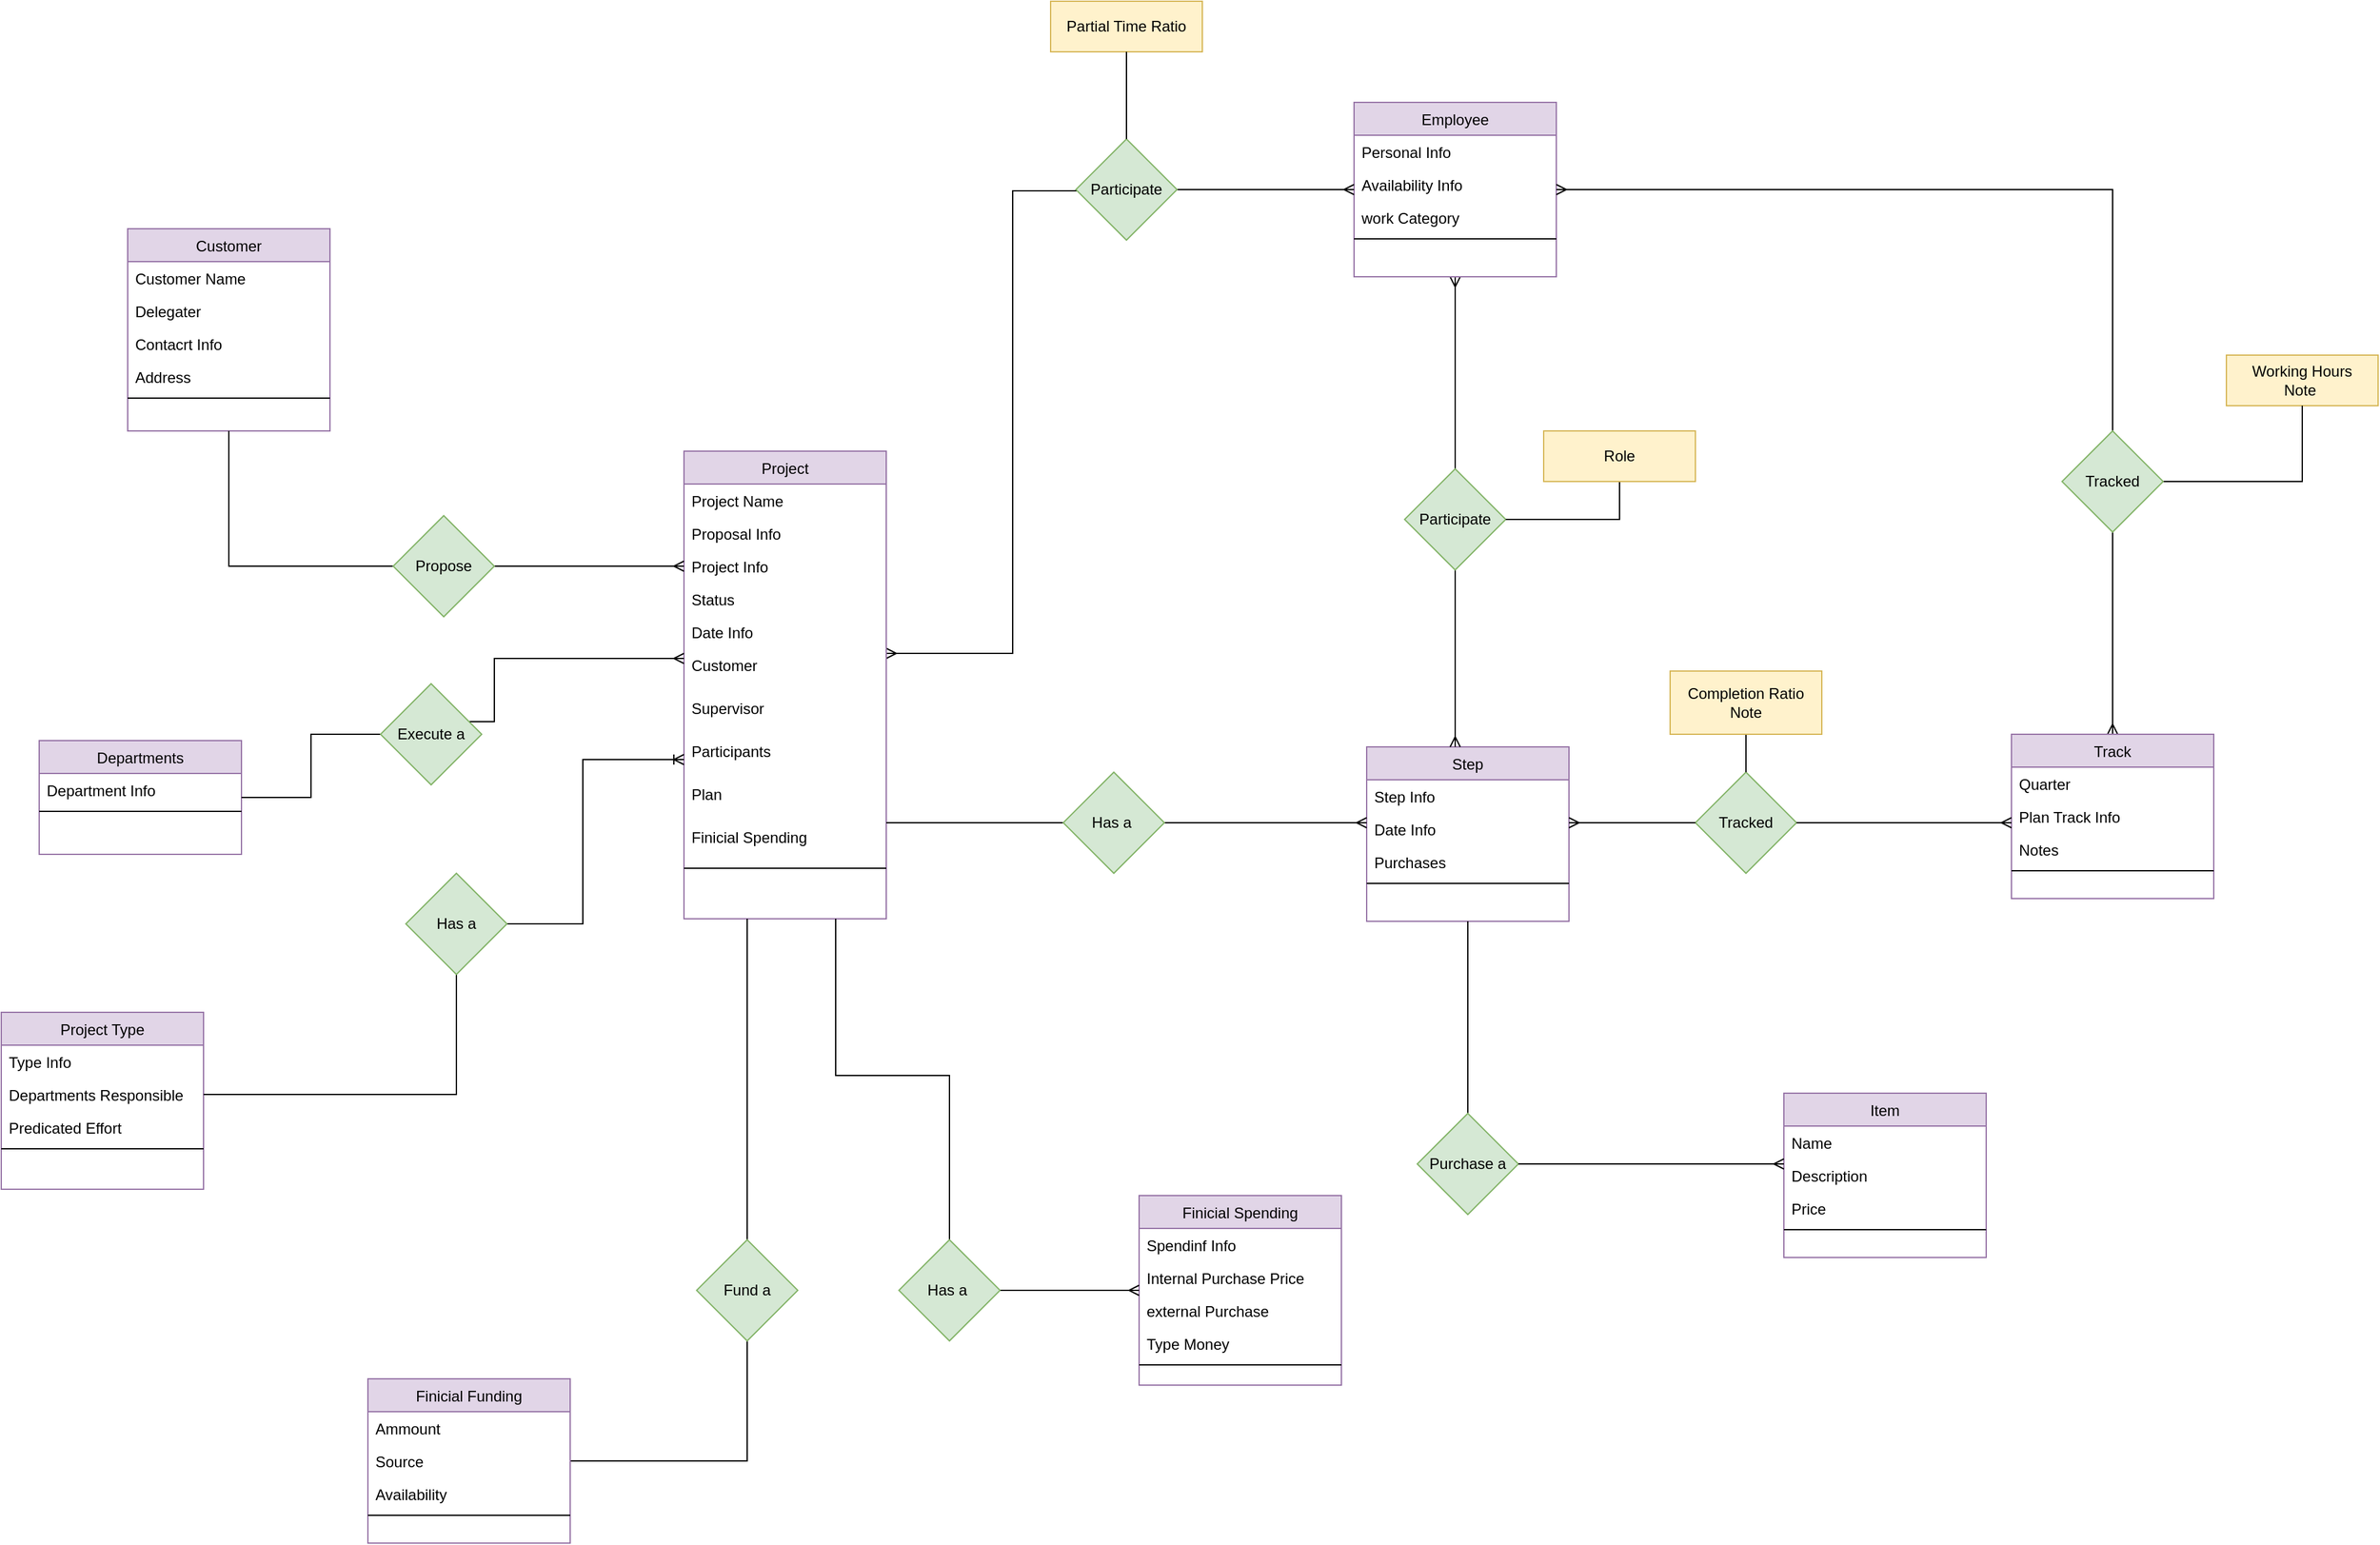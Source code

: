 <mxfile version="24.7.5">
  <diagram id="C5RBs43oDa-KdzZeNtuy" name="Page-1">
    <mxGraphModel dx="3027" dy="2499" grid="1" gridSize="10" guides="1" tooltips="1" connect="1" arrows="1" fold="1" page="1" pageScale="1" pageWidth="827" pageHeight="1169" math="0" shadow="0">
      <root>
        <mxCell id="WIyWlLk6GJQsqaUBKTNV-0" />
        <mxCell id="WIyWlLk6GJQsqaUBKTNV-1" parent="WIyWlLk6GJQsqaUBKTNV-0" />
        <mxCell id="hMzGG3SRQMadaM1K5L7l-33" value="" style="edgeStyle=orthogonalEdgeStyle;rounded=0;orthogonalLoop=1;jettySize=auto;html=1;endArrow=ERmany;endFill=0;startArrow=none;startFill=0;exitX=0;exitY=0.5;exitDx=0;exitDy=0;" parent="WIyWlLk6GJQsqaUBKTNV-1" source="B8lW5Eqvo94ZUXRMh3HQ-15" target="KCWtiNqGUcv64G_6t2jP-0" edge="1">
          <mxGeometry relative="1" as="geometry">
            <mxPoint x="430" y="-340" as="sourcePoint" />
            <mxPoint x="250" y="-294" as="targetPoint" />
            <Array as="points">
              <mxPoint x="390" y="-660" />
              <mxPoint x="340" y="-660" />
              <mxPoint x="340" y="-294" />
            </Array>
          </mxGeometry>
        </mxCell>
        <mxCell id="4C2MmLSskRiw0caZgqW9-12" style="edgeStyle=orthogonalEdgeStyle;rounded=0;orthogonalLoop=1;jettySize=auto;html=1;exitX=0.5;exitY=1;exitDx=0;exitDy=0;entryX=0.5;entryY=0;entryDx=0;entryDy=0;endArrow=none;endFill=0;startArrow=ERmany;startFill=0;" edge="1" parent="WIyWlLk6GJQsqaUBKTNV-1" source="zkfFHV4jXpPFQw0GAbJ--17" target="4C2MmLSskRiw0caZgqW9-10">
          <mxGeometry relative="1" as="geometry">
            <mxPoint x="670" y="-460" as="targetPoint" />
          </mxGeometry>
        </mxCell>
        <mxCell id="zkfFHV4jXpPFQw0GAbJ--17" value="Employee" style="swimlane;fontStyle=0;align=center;verticalAlign=top;childLayout=stackLayout;horizontal=1;startSize=26;horizontalStack=0;resizeParent=1;resizeLast=0;collapsible=1;marginBottom=0;rounded=0;shadow=0;strokeWidth=1;fillColor=#e1d5e7;strokeColor=#9673a6;" parent="WIyWlLk6GJQsqaUBKTNV-1" vertex="1">
          <mxGeometry x="610" y="-730" width="160" height="138" as="geometry">
            <mxRectangle x="550" y="140" width="160" height="26" as="alternateBounds" />
          </mxGeometry>
        </mxCell>
        <mxCell id="zkfFHV4jXpPFQw0GAbJ--18" value="Personal Info" style="text;align=left;verticalAlign=top;spacingLeft=4;spacingRight=4;overflow=hidden;rotatable=0;points=[[0,0.5],[1,0.5]];portConstraint=eastwest;" parent="zkfFHV4jXpPFQw0GAbJ--17" vertex="1">
          <mxGeometry y="26" width="160" height="26" as="geometry" />
        </mxCell>
        <mxCell id="hMzGG3SRQMadaM1K5L7l-12" value="Availability Info" style="text;align=left;verticalAlign=top;spacingLeft=4;spacingRight=4;overflow=hidden;rotatable=0;points=[[0,0.5],[1,0.5]];portConstraint=eastwest;rounded=0;shadow=0;html=0;" parent="zkfFHV4jXpPFQw0GAbJ--17" vertex="1">
          <mxGeometry y="52" width="160" height="26" as="geometry" />
        </mxCell>
        <mxCell id="hMzGG3SRQMadaM1K5L7l-11" value="work Category" style="text;align=left;verticalAlign=top;spacingLeft=4;spacingRight=4;overflow=hidden;rotatable=0;points=[[0,0.5],[1,0.5]];portConstraint=eastwest;rounded=0;shadow=0;html=0;" parent="zkfFHV4jXpPFQw0GAbJ--17" vertex="1">
          <mxGeometry y="78" width="160" height="26" as="geometry" />
        </mxCell>
        <mxCell id="zkfFHV4jXpPFQw0GAbJ--23" value="" style="line;html=1;strokeWidth=1;align=left;verticalAlign=middle;spacingTop=-1;spacingLeft=3;spacingRight=3;rotatable=0;labelPosition=right;points=[];portConstraint=eastwest;" parent="zkfFHV4jXpPFQw0GAbJ--17" vertex="1">
          <mxGeometry y="104" width="160" height="8" as="geometry" />
        </mxCell>
        <mxCell id="hMzGG3SRQMadaM1K5L7l-51" style="edgeStyle=orthogonalEdgeStyle;rounded=0;orthogonalLoop=1;jettySize=auto;html=1;exitX=0.5;exitY=1;exitDx=0;exitDy=0;endArrow=none;endFill=0;" parent="WIyWlLk6GJQsqaUBKTNV-1" source="oSte4DSFHgH5YUquC0uS-13" target="hMzGG3SRQMadaM1K5L7l-45" edge="1">
          <mxGeometry relative="1" as="geometry">
            <Array as="points">
              <mxPoint x="130" y="345" />
            </Array>
          </mxGeometry>
        </mxCell>
        <mxCell id="KCWtiNqGUcv64G_6t2jP-0" value="Project" style="swimlane;fontStyle=0;align=center;verticalAlign=top;childLayout=stackLayout;horizontal=1;startSize=26;horizontalStack=0;resizeParent=1;resizeLast=0;collapsible=1;marginBottom=0;rounded=0;shadow=0;strokeWidth=1;fillColor=#e1d5e7;strokeColor=#9673a6;" parent="WIyWlLk6GJQsqaUBKTNV-1" vertex="1">
          <mxGeometry x="80" y="-454" width="160" height="370" as="geometry">
            <mxRectangle x="550" y="140" width="160" height="26" as="alternateBounds" />
          </mxGeometry>
        </mxCell>
        <mxCell id="KCWtiNqGUcv64G_6t2jP-1" value="Project Name" style="text;align=left;verticalAlign=top;spacingLeft=4;spacingRight=4;overflow=hidden;rotatable=0;points=[[0,0.5],[1,0.5]];portConstraint=eastwest;" parent="KCWtiNqGUcv64G_6t2jP-0" vertex="1">
          <mxGeometry y="26" width="160" height="26" as="geometry" />
        </mxCell>
        <mxCell id="hMzGG3SRQMadaM1K5L7l-1" value="Proposal Info" style="text;align=left;verticalAlign=top;spacingLeft=4;spacingRight=4;overflow=hidden;rotatable=0;points=[[0,0.5],[1,0.5]];portConstraint=eastwest;rounded=0;shadow=0;html=0;" parent="KCWtiNqGUcv64G_6t2jP-0" vertex="1">
          <mxGeometry y="52" width="160" height="26" as="geometry" />
        </mxCell>
        <mxCell id="hMzGG3SRQMadaM1K5L7l-2" value="Project Info " style="text;align=left;verticalAlign=top;spacingLeft=4;spacingRight=4;overflow=hidden;rotatable=0;points=[[0,0.5],[1,0.5]];portConstraint=eastwest;rounded=0;shadow=0;html=0;" parent="KCWtiNqGUcv64G_6t2jP-0" vertex="1">
          <mxGeometry y="78" width="160" height="26" as="geometry" />
        </mxCell>
        <mxCell id="KCWtiNqGUcv64G_6t2jP-2" value="Status" style="text;align=left;verticalAlign=top;spacingLeft=4;spacingRight=4;overflow=hidden;rotatable=0;points=[[0,0.5],[1,0.5]];portConstraint=eastwest;rounded=0;shadow=0;html=0;" parent="KCWtiNqGUcv64G_6t2jP-0" vertex="1">
          <mxGeometry y="104" width="160" height="26" as="geometry" />
        </mxCell>
        <mxCell id="hMzGG3SRQMadaM1K5L7l-0" value="Date Info" style="text;align=left;verticalAlign=top;spacingLeft=4;spacingRight=4;overflow=hidden;rotatable=0;points=[[0,0.5],[1,0.5]];portConstraint=eastwest;rounded=0;shadow=0;html=0;" parent="KCWtiNqGUcv64G_6t2jP-0" vertex="1">
          <mxGeometry y="130" width="160" height="26" as="geometry" />
        </mxCell>
        <mxCell id="hMzGG3SRQMadaM1K5L7l-3" value="Customer" style="text;align=left;verticalAlign=top;spacingLeft=4;spacingRight=4;overflow=hidden;rotatable=0;points=[[0,0.5],[1,0.5]];portConstraint=eastwest;rounded=0;shadow=0;html=0;" parent="KCWtiNqGUcv64G_6t2jP-0" vertex="1">
          <mxGeometry y="156" width="160" height="34" as="geometry" />
        </mxCell>
        <mxCell id="hMzGG3SRQMadaM1K5L7l-5" value="Supervisor" style="text;align=left;verticalAlign=top;spacingLeft=4;spacingRight=4;overflow=hidden;rotatable=0;points=[[0,0.5],[1,0.5]];portConstraint=eastwest;rounded=0;shadow=0;html=0;" parent="KCWtiNqGUcv64G_6t2jP-0" vertex="1">
          <mxGeometry y="190" width="160" height="34" as="geometry" />
        </mxCell>
        <mxCell id="hMzGG3SRQMadaM1K5L7l-7" value="Participants" style="text;align=left;verticalAlign=top;spacingLeft=4;spacingRight=4;overflow=hidden;rotatable=0;points=[[0,0.5],[1,0.5]];portConstraint=eastwest;rounded=0;shadow=0;html=0;" parent="KCWtiNqGUcv64G_6t2jP-0" vertex="1">
          <mxGeometry y="224" width="160" height="34" as="geometry" />
        </mxCell>
        <mxCell id="hMzGG3SRQMadaM1K5L7l-6" value="Plan" style="text;align=left;verticalAlign=top;spacingLeft=4;spacingRight=4;overflow=hidden;rotatable=0;points=[[0,0.5],[1,0.5]];portConstraint=eastwest;rounded=0;shadow=0;html=0;" parent="KCWtiNqGUcv64G_6t2jP-0" vertex="1">
          <mxGeometry y="258" width="160" height="34" as="geometry" />
        </mxCell>
        <mxCell id="hMzGG3SRQMadaM1K5L7l-8" value="Finicial Spending " style="text;align=left;verticalAlign=top;spacingLeft=4;spacingRight=4;overflow=hidden;rotatable=0;points=[[0,0.5],[1,0.5]];portConstraint=eastwest;rounded=0;shadow=0;html=0;" parent="KCWtiNqGUcv64G_6t2jP-0" vertex="1">
          <mxGeometry y="292" width="160" height="34" as="geometry" />
        </mxCell>
        <mxCell id="KCWtiNqGUcv64G_6t2jP-3" value="" style="line;html=1;strokeWidth=1;align=left;verticalAlign=middle;spacingTop=-1;spacingLeft=3;spacingRight=3;rotatable=0;labelPosition=right;points=[];portConstraint=eastwest;" parent="KCWtiNqGUcv64G_6t2jP-0" vertex="1">
          <mxGeometry y="326" width="160" height="8" as="geometry" />
        </mxCell>
        <mxCell id="KCWtiNqGUcv64G_6t2jP-4" value="Step" style="swimlane;fontStyle=0;align=center;verticalAlign=top;childLayout=stackLayout;horizontal=1;startSize=26;horizontalStack=0;resizeParent=1;resizeLast=0;collapsible=1;marginBottom=0;rounded=0;shadow=0;strokeWidth=1;fillColor=#e1d5e7;strokeColor=#9673a6;" parent="WIyWlLk6GJQsqaUBKTNV-1" vertex="1">
          <mxGeometry x="620" y="-220" width="160" height="138" as="geometry">
            <mxRectangle x="550" y="140" width="160" height="26" as="alternateBounds" />
          </mxGeometry>
        </mxCell>
        <mxCell id="KCWtiNqGUcv64G_6t2jP-5" value="Step Info" style="text;align=left;verticalAlign=top;spacingLeft=4;spacingRight=4;overflow=hidden;rotatable=0;points=[[0,0.5],[1,0.5]];portConstraint=eastwest;" parent="KCWtiNqGUcv64G_6t2jP-4" vertex="1">
          <mxGeometry y="26" width="160" height="26" as="geometry" />
        </mxCell>
        <mxCell id="hMzGG3SRQMadaM1K5L7l-10" value="Date Info" style="text;align=left;verticalAlign=top;spacingLeft=4;spacingRight=4;overflow=hidden;rotatable=0;points=[[0,0.5],[1,0.5]];portConstraint=eastwest;rounded=0;shadow=0;html=0;" parent="KCWtiNqGUcv64G_6t2jP-4" vertex="1">
          <mxGeometry y="52" width="160" height="26" as="geometry" />
        </mxCell>
        <mxCell id="KCWtiNqGUcv64G_6t2jP-6" value="Purchases" style="text;align=left;verticalAlign=top;spacingLeft=4;spacingRight=4;overflow=hidden;rotatable=0;points=[[0,0.5],[1,0.5]];portConstraint=eastwest;rounded=0;shadow=0;html=0;" parent="KCWtiNqGUcv64G_6t2jP-4" vertex="1">
          <mxGeometry y="78" width="160" height="26" as="geometry" />
        </mxCell>
        <mxCell id="KCWtiNqGUcv64G_6t2jP-7" value="" style="line;html=1;strokeWidth=1;align=left;verticalAlign=middle;spacingTop=-1;spacingLeft=3;spacingRight=3;rotatable=0;labelPosition=right;points=[];portConstraint=eastwest;" parent="KCWtiNqGUcv64G_6t2jP-4" vertex="1">
          <mxGeometry y="104" width="160" height="8" as="geometry" />
        </mxCell>
        <mxCell id="KCWtiNqGUcv64G_6t2jP-12" value="Customer" style="swimlane;fontStyle=0;align=center;verticalAlign=top;childLayout=stackLayout;horizontal=1;startSize=26;horizontalStack=0;resizeParent=1;resizeLast=0;collapsible=1;marginBottom=0;rounded=0;shadow=0;strokeWidth=1;fillColor=#e1d5e7;strokeColor=#9673a6;" parent="WIyWlLk6GJQsqaUBKTNV-1" vertex="1">
          <mxGeometry x="-360" y="-630" width="160" height="160" as="geometry">
            <mxRectangle x="550" y="140" width="160" height="26" as="alternateBounds" />
          </mxGeometry>
        </mxCell>
        <mxCell id="KCWtiNqGUcv64G_6t2jP-13" value="Customer Name" style="text;align=left;verticalAlign=top;spacingLeft=4;spacingRight=4;overflow=hidden;rotatable=0;points=[[0,0.5],[1,0.5]];portConstraint=eastwest;" parent="KCWtiNqGUcv64G_6t2jP-12" vertex="1">
          <mxGeometry y="26" width="160" height="26" as="geometry" />
        </mxCell>
        <mxCell id="hMzGG3SRQMadaM1K5L7l-13" value="Delegater" style="text;align=left;verticalAlign=top;spacingLeft=4;spacingRight=4;overflow=hidden;rotatable=0;points=[[0,0.5],[1,0.5]];portConstraint=eastwest;rounded=0;shadow=0;html=0;" parent="KCWtiNqGUcv64G_6t2jP-12" vertex="1">
          <mxGeometry y="52" width="160" height="26" as="geometry" />
        </mxCell>
        <mxCell id="KCWtiNqGUcv64G_6t2jP-14" value="Contacrt Info" style="text;align=left;verticalAlign=top;spacingLeft=4;spacingRight=4;overflow=hidden;rotatable=0;points=[[0,0.5],[1,0.5]];portConstraint=eastwest;rounded=0;shadow=0;html=0;" parent="KCWtiNqGUcv64G_6t2jP-12" vertex="1">
          <mxGeometry y="78" width="160" height="26" as="geometry" />
        </mxCell>
        <mxCell id="hMzGG3SRQMadaM1K5L7l-14" value="Address" style="text;align=left;verticalAlign=top;spacingLeft=4;spacingRight=4;overflow=hidden;rotatable=0;points=[[0,0.5],[1,0.5]];portConstraint=eastwest;rounded=0;shadow=0;html=0;" parent="KCWtiNqGUcv64G_6t2jP-12" vertex="1">
          <mxGeometry y="104" width="160" height="26" as="geometry" />
        </mxCell>
        <mxCell id="KCWtiNqGUcv64G_6t2jP-15" value="" style="line;html=1;strokeWidth=1;align=left;verticalAlign=middle;spacingTop=-1;spacingLeft=3;spacingRight=3;rotatable=0;labelPosition=right;points=[];portConstraint=eastwest;" parent="KCWtiNqGUcv64G_6t2jP-12" vertex="1">
          <mxGeometry y="130" width="160" height="8" as="geometry" />
        </mxCell>
        <mxCell id="KCWtiNqGUcv64G_6t2jP-16" value="Finicial Spending" style="swimlane;fontStyle=0;align=center;verticalAlign=top;childLayout=stackLayout;horizontal=1;startSize=26;horizontalStack=0;resizeParent=1;resizeLast=0;collapsible=1;marginBottom=0;rounded=0;shadow=0;strokeWidth=1;fillColor=#e1d5e7;strokeColor=#9673a6;" parent="WIyWlLk6GJQsqaUBKTNV-1" vertex="1">
          <mxGeometry x="440" y="135" width="160" height="150" as="geometry">
            <mxRectangle x="550" y="140" width="160" height="26" as="alternateBounds" />
          </mxGeometry>
        </mxCell>
        <mxCell id="KCWtiNqGUcv64G_6t2jP-18" value="Spendinf Info" style="text;align=left;verticalAlign=top;spacingLeft=4;spacingRight=4;overflow=hidden;rotatable=0;points=[[0,0.5],[1,0.5]];portConstraint=eastwest;rounded=0;shadow=0;html=0;" parent="KCWtiNqGUcv64G_6t2jP-16" vertex="1">
          <mxGeometry y="26" width="160" height="26" as="geometry" />
        </mxCell>
        <mxCell id="hMzGG3SRQMadaM1K5L7l-15" value="Internal Purchase Price" style="text;align=left;verticalAlign=top;spacingLeft=4;spacingRight=4;overflow=hidden;rotatable=0;points=[[0,0.5],[1,0.5]];portConstraint=eastwest;rounded=0;shadow=0;html=0;" parent="KCWtiNqGUcv64G_6t2jP-16" vertex="1">
          <mxGeometry y="52" width="160" height="26" as="geometry" />
        </mxCell>
        <mxCell id="hMzGG3SRQMadaM1K5L7l-16" value="external Purchase" style="text;align=left;verticalAlign=top;spacingLeft=4;spacingRight=4;overflow=hidden;rotatable=0;points=[[0,0.5],[1,0.5]];portConstraint=eastwest;rounded=0;shadow=0;html=0;" parent="KCWtiNqGUcv64G_6t2jP-16" vertex="1">
          <mxGeometry y="78" width="160" height="26" as="geometry" />
        </mxCell>
        <mxCell id="hMzGG3SRQMadaM1K5L7l-17" value="Type Money" style="text;align=left;verticalAlign=top;spacingLeft=4;spacingRight=4;overflow=hidden;rotatable=0;points=[[0,0.5],[1,0.5]];portConstraint=eastwest;rounded=0;shadow=0;html=0;" parent="KCWtiNqGUcv64G_6t2jP-16" vertex="1">
          <mxGeometry y="104" width="160" height="26" as="geometry" />
        </mxCell>
        <mxCell id="KCWtiNqGUcv64G_6t2jP-19" value="" style="line;html=1;strokeWidth=1;align=left;verticalAlign=middle;spacingTop=-1;spacingLeft=3;spacingRight=3;rotatable=0;labelPosition=right;points=[];portConstraint=eastwest;" parent="KCWtiNqGUcv64G_6t2jP-16" vertex="1">
          <mxGeometry y="130" width="160" height="8" as="geometry" />
        </mxCell>
        <mxCell id="KCWtiNqGUcv64G_6t2jP-20" value="Project Type" style="swimlane;fontStyle=0;align=center;verticalAlign=top;childLayout=stackLayout;horizontal=1;startSize=26;horizontalStack=0;resizeParent=1;resizeLast=0;collapsible=1;marginBottom=0;rounded=0;shadow=0;strokeWidth=1;fillColor=#e1d5e7;strokeColor=#9673a6;" parent="WIyWlLk6GJQsqaUBKTNV-1" vertex="1">
          <mxGeometry x="-460" y="-10" width="160" height="140" as="geometry">
            <mxRectangle x="550" y="140" width="160" height="26" as="alternateBounds" />
          </mxGeometry>
        </mxCell>
        <mxCell id="KCWtiNqGUcv64G_6t2jP-21" value="Type Info" style="text;align=left;verticalAlign=top;spacingLeft=4;spacingRight=4;overflow=hidden;rotatable=0;points=[[0,0.5],[1,0.5]];portConstraint=eastwest;" parent="KCWtiNqGUcv64G_6t2jP-20" vertex="1">
          <mxGeometry y="26" width="160" height="26" as="geometry" />
        </mxCell>
        <mxCell id="hMzGG3SRQMadaM1K5L7l-20" value="Departments Responsible" style="text;align=left;verticalAlign=top;spacingLeft=4;spacingRight=4;overflow=hidden;rotatable=0;points=[[0,0.5],[1,0.5]];portConstraint=eastwest;" parent="KCWtiNqGUcv64G_6t2jP-20" vertex="1">
          <mxGeometry y="52" width="160" height="26" as="geometry" />
        </mxCell>
        <mxCell id="hMzGG3SRQMadaM1K5L7l-21" value="Predicated Effort" style="text;align=left;verticalAlign=top;spacingLeft=4;spacingRight=4;overflow=hidden;rotatable=0;points=[[0,0.5],[1,0.5]];portConstraint=eastwest;" parent="KCWtiNqGUcv64G_6t2jP-20" vertex="1">
          <mxGeometry y="78" width="160" height="26" as="geometry" />
        </mxCell>
        <mxCell id="KCWtiNqGUcv64G_6t2jP-23" value="" style="line;html=1;strokeWidth=1;align=left;verticalAlign=middle;spacingTop=-1;spacingLeft=3;spacingRight=3;rotatable=0;labelPosition=right;points=[];portConstraint=eastwest;" parent="KCWtiNqGUcv64G_6t2jP-20" vertex="1">
          <mxGeometry y="104" width="160" height="8" as="geometry" />
        </mxCell>
        <mxCell id="KCWtiNqGUcv64G_6t2jP-24" value="Item" style="swimlane;fontStyle=0;align=center;verticalAlign=top;childLayout=stackLayout;horizontal=1;startSize=26;horizontalStack=0;resizeParent=1;resizeLast=0;collapsible=1;marginBottom=0;rounded=0;shadow=0;strokeWidth=1;fillColor=#e1d5e7;strokeColor=#9673a6;" parent="WIyWlLk6GJQsqaUBKTNV-1" vertex="1">
          <mxGeometry x="950" y="54" width="160" height="130" as="geometry">
            <mxRectangle x="550" y="140" width="160" height="26" as="alternateBounds" />
          </mxGeometry>
        </mxCell>
        <mxCell id="KCWtiNqGUcv64G_6t2jP-25" value="Name" style="text;align=left;verticalAlign=top;spacingLeft=4;spacingRight=4;overflow=hidden;rotatable=0;points=[[0,0.5],[1,0.5]];portConstraint=eastwest;" parent="KCWtiNqGUcv64G_6t2jP-24" vertex="1">
          <mxGeometry y="26" width="160" height="26" as="geometry" />
        </mxCell>
        <mxCell id="KCWtiNqGUcv64G_6t2jP-26" value="Description" style="text;align=left;verticalAlign=top;spacingLeft=4;spacingRight=4;overflow=hidden;rotatable=0;points=[[0,0.5],[1,0.5]];portConstraint=eastwest;rounded=0;shadow=0;html=0;" parent="KCWtiNqGUcv64G_6t2jP-24" vertex="1">
          <mxGeometry y="52" width="160" height="26" as="geometry" />
        </mxCell>
        <mxCell id="B8lW5Eqvo94ZUXRMh3HQ-24" value="Price" style="text;align=left;verticalAlign=top;spacingLeft=4;spacingRight=4;overflow=hidden;rotatable=0;points=[[0,0.5],[1,0.5]];portConstraint=eastwest;" parent="KCWtiNqGUcv64G_6t2jP-24" vertex="1">
          <mxGeometry y="78" width="160" height="26" as="geometry" />
        </mxCell>
        <mxCell id="KCWtiNqGUcv64G_6t2jP-27" value="" style="line;html=1;strokeWidth=1;align=left;verticalAlign=middle;spacingTop=-1;spacingLeft=3;spacingRight=3;rotatable=0;labelPosition=right;points=[];portConstraint=eastwest;" parent="KCWtiNqGUcv64G_6t2jP-24" vertex="1">
          <mxGeometry y="104" width="160" height="8" as="geometry" />
        </mxCell>
        <mxCell id="hMzGG3SRQMadaM1K5L7l-41" value="" style="edgeStyle=orthogonalEdgeStyle;rounded=0;orthogonalLoop=1;jettySize=auto;html=1;endArrow=ERmany;endFill=0;" parent="WIyWlLk6GJQsqaUBKTNV-1" source="oSte4DSFHgH5YUquC0uS-9" target="KCWtiNqGUcv64G_6t2jP-0" edge="1">
          <mxGeometry relative="1" as="geometry">
            <Array as="points">
              <mxPoint x="-70" y="-240" />
              <mxPoint x="-70" y="-290" />
            </Array>
          </mxGeometry>
        </mxCell>
        <mxCell id="hMzGG3SRQMadaM1K5L7l-27" value="Departments" style="swimlane;fontStyle=0;align=center;verticalAlign=top;childLayout=stackLayout;horizontal=1;startSize=26;horizontalStack=0;resizeParent=1;resizeLast=0;collapsible=1;marginBottom=0;rounded=0;shadow=0;strokeWidth=1;fillColor=#e1d5e7;strokeColor=#9673a6;" parent="WIyWlLk6GJQsqaUBKTNV-1" vertex="1">
          <mxGeometry x="-430" y="-225" width="160" height="90" as="geometry">
            <mxRectangle x="550" y="140" width="160" height="26" as="alternateBounds" />
          </mxGeometry>
        </mxCell>
        <mxCell id="hMzGG3SRQMadaM1K5L7l-28" value="Department Info" style="text;align=left;verticalAlign=top;spacingLeft=4;spacingRight=4;overflow=hidden;rotatable=0;points=[[0,0.5],[1,0.5]];portConstraint=eastwest;" parent="hMzGG3SRQMadaM1K5L7l-27" vertex="1">
          <mxGeometry y="26" width="160" height="26" as="geometry" />
        </mxCell>
        <mxCell id="hMzGG3SRQMadaM1K5L7l-31" value="" style="line;html=1;strokeWidth=1;align=left;verticalAlign=middle;spacingTop=-1;spacingLeft=3;spacingRight=3;rotatable=0;labelPosition=right;points=[];portConstraint=eastwest;" parent="hMzGG3SRQMadaM1K5L7l-27" vertex="1">
          <mxGeometry y="52" width="160" height="8" as="geometry" />
        </mxCell>
        <mxCell id="hMzGG3SRQMadaM1K5L7l-34" value="" style="edgeStyle=orthogonalEdgeStyle;rounded=0;orthogonalLoop=1;jettySize=auto;html=1;exitX=1;exitY=0.5;exitDx=0;exitDy=0;endArrow=ERoneToMany;endFill=0;" parent="WIyWlLk6GJQsqaUBKTNV-1" source="oSte4DSFHgH5YUquC0uS-11" target="KCWtiNqGUcv64G_6t2jP-0" edge="1">
          <mxGeometry relative="1" as="geometry">
            <Array as="points">
              <mxPoint y="-80" />
              <mxPoint y="-210" />
            </Array>
          </mxGeometry>
        </mxCell>
        <mxCell id="hMzGG3SRQMadaM1K5L7l-35" value="" style="edgeStyle=orthogonalEdgeStyle;rounded=0;orthogonalLoop=1;jettySize=auto;html=1;endArrow=ERmany;endFill=0;" parent="WIyWlLk6GJQsqaUBKTNV-1" source="oSte4DSFHgH5YUquC0uS-0" target="KCWtiNqGUcv64G_6t2jP-4" edge="1">
          <mxGeometry relative="1" as="geometry">
            <mxPoint x="300" y="-35" as="sourcePoint" />
            <mxPoint x="570" y="-170" as="targetPoint" />
            <Array as="points">
              <mxPoint x="550" y="-160" />
              <mxPoint x="550" y="-160" />
            </Array>
          </mxGeometry>
        </mxCell>
        <mxCell id="hMzGG3SRQMadaM1K5L7l-36" value="" style="edgeStyle=orthogonalEdgeStyle;rounded=0;orthogonalLoop=1;jettySize=auto;html=1;entryX=0.5;entryY=1;entryDx=0;entryDy=0;endArrow=none;endFill=0;startArrow=none;startFill=0;" parent="WIyWlLk6GJQsqaUBKTNV-1" source="oSte4DSFHgH5YUquC0uS-7" target="KCWtiNqGUcv64G_6t2jP-12" edge="1">
          <mxGeometry x="-0.001" relative="1" as="geometry">
            <mxPoint as="offset" />
          </mxGeometry>
        </mxCell>
        <mxCell id="hMzGG3SRQMadaM1K5L7l-45" value="Finicial Funding" style="swimlane;fontStyle=0;align=center;verticalAlign=top;childLayout=stackLayout;horizontal=1;startSize=26;horizontalStack=0;resizeParent=1;resizeLast=0;collapsible=1;marginBottom=0;rounded=0;shadow=0;strokeWidth=1;fillColor=#e1d5e7;strokeColor=#9673a6;" parent="WIyWlLk6GJQsqaUBKTNV-1" vertex="1">
          <mxGeometry x="-170" y="280" width="160" height="130" as="geometry">
            <mxRectangle x="550" y="140" width="160" height="26" as="alternateBounds" />
          </mxGeometry>
        </mxCell>
        <mxCell id="hMzGG3SRQMadaM1K5L7l-46" value="Ammount" style="text;align=left;verticalAlign=top;spacingLeft=4;spacingRight=4;overflow=hidden;rotatable=0;points=[[0,0.5],[1,0.5]];portConstraint=eastwest;rounded=0;shadow=0;html=0;" parent="hMzGG3SRQMadaM1K5L7l-45" vertex="1">
          <mxGeometry y="26" width="160" height="26" as="geometry" />
        </mxCell>
        <mxCell id="hMzGG3SRQMadaM1K5L7l-47" value="Source " style="text;align=left;verticalAlign=top;spacingLeft=4;spacingRight=4;overflow=hidden;rotatable=0;points=[[0,0.5],[1,0.5]];portConstraint=eastwest;rounded=0;shadow=0;html=0;" parent="hMzGG3SRQMadaM1K5L7l-45" vertex="1">
          <mxGeometry y="52" width="160" height="26" as="geometry" />
        </mxCell>
        <mxCell id="hMzGG3SRQMadaM1K5L7l-48" value="Availability" style="text;align=left;verticalAlign=top;spacingLeft=4;spacingRight=4;overflow=hidden;rotatable=0;points=[[0,0.5],[1,0.5]];portConstraint=eastwest;rounded=0;shadow=0;html=0;" parent="hMzGG3SRQMadaM1K5L7l-45" vertex="1">
          <mxGeometry y="78" width="160" height="26" as="geometry" />
        </mxCell>
        <mxCell id="hMzGG3SRQMadaM1K5L7l-50" value="" style="line;html=1;strokeWidth=1;align=left;verticalAlign=middle;spacingTop=-1;spacingLeft=3;spacingRight=3;rotatable=0;labelPosition=right;points=[];portConstraint=eastwest;" parent="hMzGG3SRQMadaM1K5L7l-45" vertex="1">
          <mxGeometry y="104" width="160" height="8" as="geometry" />
        </mxCell>
        <mxCell id="B8lW5Eqvo94ZUXRMh3HQ-0" value="Tracked" style="rhombus;whiteSpace=wrap;html=1;fillColor=#d5e8d4;strokeColor=#82b366;" parent="WIyWlLk6GJQsqaUBKTNV-1" vertex="1">
          <mxGeometry x="880" y="-200" width="80" height="80" as="geometry" />
        </mxCell>
        <mxCell id="B8lW5Eqvo94ZUXRMh3HQ-1" style="edgeStyle=orthogonalEdgeStyle;rounded=0;orthogonalLoop=1;jettySize=auto;html=1;entryX=0;entryY=0.5;entryDx=0;entryDy=0;endArrow=none;endFill=0;startArrow=ERmany;startFill=0;" parent="WIyWlLk6GJQsqaUBKTNV-1" source="KCWtiNqGUcv64G_6t2jP-4" target="B8lW5Eqvo94ZUXRMh3HQ-0" edge="1">
          <mxGeometry relative="1" as="geometry">
            <Array as="points">
              <mxPoint x="850" y="-160" />
              <mxPoint x="850" y="-160" />
            </Array>
          </mxGeometry>
        </mxCell>
        <mxCell id="B8lW5Eqvo94ZUXRMh3HQ-9" value="Working Hours&lt;br&gt;Note&amp;nbsp;" style="whiteSpace=wrap;html=1;fillColor=#fff2cc;strokeColor=#d6b656;" parent="WIyWlLk6GJQsqaUBKTNV-1" vertex="1">
          <mxGeometry x="1300" y="-530" width="120" height="40" as="geometry" />
        </mxCell>
        <mxCell id="B8lW5Eqvo94ZUXRMh3HQ-10" value="" style="edgeStyle=orthogonalEdgeStyle;rounded=0;orthogonalLoop=1;jettySize=auto;html=1;endArrow=none;endFill=0;startArrow=ERmany;startFill=0;" parent="WIyWlLk6GJQsqaUBKTNV-1" source="zkfFHV4jXpPFQw0GAbJ--17" target="B8lW5Eqvo94ZUXRMh3HQ-7" edge="1">
          <mxGeometry relative="1" as="geometry">
            <mxPoint x="700" y="-381" as="sourcePoint" />
            <mxPoint x="1110" y="-190" as="targetPoint" />
          </mxGeometry>
        </mxCell>
        <mxCell id="B8lW5Eqvo94ZUXRMh3HQ-14" style="edgeStyle=orthogonalEdgeStyle;rounded=0;orthogonalLoop=1;jettySize=auto;html=1;exitX=1;exitY=0.5;exitDx=0;exitDy=0;endArrow=none;endFill=0;entryX=0.5;entryY=1;entryDx=0;entryDy=0;" parent="WIyWlLk6GJQsqaUBKTNV-1" source="B8lW5Eqvo94ZUXRMh3HQ-7" target="B8lW5Eqvo94ZUXRMh3HQ-9" edge="1">
          <mxGeometry relative="1" as="geometry">
            <mxPoint x="1331" y="-430" as="sourcePoint" />
            <mxPoint x="1440.04" y="-476.52" as="targetPoint" />
            <Array as="points">
              <mxPoint x="1360" y="-430" />
            </Array>
          </mxGeometry>
        </mxCell>
        <mxCell id="4C2MmLSskRiw0caZgqW9-14" style="edgeStyle=orthogonalEdgeStyle;rounded=0;orthogonalLoop=1;jettySize=auto;html=1;exitX=0.5;exitY=1;exitDx=0;exitDy=0;endArrow=ERmany;endFill=0;" edge="1" parent="WIyWlLk6GJQsqaUBKTNV-1" source="B8lW5Eqvo94ZUXRMh3HQ-7" target="4C2MmLSskRiw0caZgqW9-2">
          <mxGeometry relative="1" as="geometry">
            <Array as="points">
              <mxPoint x="1210" y="-390" />
            </Array>
          </mxGeometry>
        </mxCell>
        <mxCell id="B8lW5Eqvo94ZUXRMh3HQ-7" value="Tracked" style="rhombus;whiteSpace=wrap;html=1;fillColor=#d5e8d4;strokeColor=#82b366;" parent="WIyWlLk6GJQsqaUBKTNV-1" vertex="1">
          <mxGeometry x="1170" y="-470" width="80" height="80" as="geometry" />
        </mxCell>
        <mxCell id="B8lW5Eqvo94ZUXRMh3HQ-16" value="" style="edgeStyle=orthogonalEdgeStyle;rounded=0;orthogonalLoop=1;jettySize=auto;html=1;endArrow=none;endFill=0;startArrow=ERmany;startFill=0;entryX=1;entryY=0.5;entryDx=0;entryDy=0;" parent="WIyWlLk6GJQsqaUBKTNV-1" source="zkfFHV4jXpPFQw0GAbJ--17" target="B8lW5Eqvo94ZUXRMh3HQ-15" edge="1">
          <mxGeometry relative="1" as="geometry">
            <mxPoint x="610" y="-312" as="sourcePoint" />
            <mxPoint x="310" y="-240" as="targetPoint" />
            <Array as="points">
              <mxPoint x="510" y="-661" />
              <mxPoint x="510" y="-661" />
            </Array>
          </mxGeometry>
        </mxCell>
        <mxCell id="B8lW5Eqvo94ZUXRMh3HQ-15" value="Participate" style="rhombus;whiteSpace=wrap;html=1;fillColor=#d5e8d4;strokeColor=#82b366;" parent="WIyWlLk6GJQsqaUBKTNV-1" vertex="1">
          <mxGeometry x="390" y="-701" width="80" height="80" as="geometry" />
        </mxCell>
        <mxCell id="B8lW5Eqvo94ZUXRMh3HQ-17" value="Partial Time Ratio" style="whiteSpace=wrap;html=1;fillColor=#fff2cc;strokeColor=#d6b656;" parent="WIyWlLk6GJQsqaUBKTNV-1" vertex="1">
          <mxGeometry x="370" y="-810" width="120" height="40" as="geometry" />
        </mxCell>
        <mxCell id="B8lW5Eqvo94ZUXRMh3HQ-19" style="edgeStyle=orthogonalEdgeStyle;rounded=0;orthogonalLoop=1;jettySize=auto;html=1;exitX=0.5;exitY=0;exitDx=0;exitDy=0;entryX=0.5;entryY=1;entryDx=0;entryDy=0;endArrow=none;endFill=0;" parent="WIyWlLk6GJQsqaUBKTNV-1" source="B8lW5Eqvo94ZUXRMh3HQ-15" target="B8lW5Eqvo94ZUXRMh3HQ-17" edge="1">
          <mxGeometry relative="1" as="geometry">
            <mxPoint x="920" y="-161" as="sourcePoint" />
            <mxPoint x="920" y="-242" as="targetPoint" />
          </mxGeometry>
        </mxCell>
        <mxCell id="oSte4DSFHgH5YUquC0uS-1" value="" style="edgeStyle=orthogonalEdgeStyle;rounded=0;orthogonalLoop=1;jettySize=auto;html=1;endArrow=none;endFill=0;" parent="WIyWlLk6GJQsqaUBKTNV-1" source="KCWtiNqGUcv64G_6t2jP-0" target="oSte4DSFHgH5YUquC0uS-0" edge="1">
          <mxGeometry relative="1" as="geometry">
            <mxPoint x="310" y="-120" as="sourcePoint" />
            <mxPoint x="580" y="-120" as="targetPoint" />
            <Array as="points">
              <mxPoint x="310" y="-160" />
              <mxPoint x="310" y="-160" />
            </Array>
          </mxGeometry>
        </mxCell>
        <mxCell id="oSte4DSFHgH5YUquC0uS-0" value="Has a&amp;nbsp;" style="rhombus;whiteSpace=wrap;html=1;fillColor=#d5e8d4;strokeColor=#82b366;" parent="WIyWlLk6GJQsqaUBKTNV-1" vertex="1">
          <mxGeometry x="380" y="-200" width="80" height="80" as="geometry" />
        </mxCell>
        <mxCell id="oSte4DSFHgH5YUquC0uS-4" value="" style="edgeStyle=orthogonalEdgeStyle;rounded=0;orthogonalLoop=1;jettySize=auto;html=1;endArrow=none;endFill=0;" parent="WIyWlLk6GJQsqaUBKTNV-1" source="KCWtiNqGUcv64G_6t2jP-4" target="oSte4DSFHgH5YUquC0uS-2" edge="1">
          <mxGeometry relative="1" as="geometry">
            <Array as="points">
              <mxPoint x="700" y="50" />
              <mxPoint x="700" y="50" />
            </Array>
            <mxPoint x="740" y="-80" as="sourcePoint" />
            <mxPoint x="950" y="89" as="targetPoint" />
          </mxGeometry>
        </mxCell>
        <mxCell id="oSte4DSFHgH5YUquC0uS-2" value="Purchase a" style="rhombus;whiteSpace=wrap;html=1;fillColor=#d5e8d4;strokeColor=#82b366;" parent="WIyWlLk6GJQsqaUBKTNV-1" vertex="1">
          <mxGeometry x="660" y="70" width="80" height="80" as="geometry" />
        </mxCell>
        <mxCell id="oSte4DSFHgH5YUquC0uS-6" style="edgeStyle=orthogonalEdgeStyle;rounded=0;orthogonalLoop=1;jettySize=auto;html=1;endArrow=ERmany;endFill=0;exitX=1;exitY=0.5;exitDx=0;exitDy=0;" parent="WIyWlLk6GJQsqaUBKTNV-1" source="oSte4DSFHgH5YUquC0uS-2" target="KCWtiNqGUcv64G_6t2jP-24" edge="1">
          <mxGeometry relative="1" as="geometry">
            <Array as="points">
              <mxPoint x="890" y="110" />
              <mxPoint x="890" y="110" />
            </Array>
            <mxPoint x="710" y="130" as="sourcePoint" />
          </mxGeometry>
        </mxCell>
        <mxCell id="oSte4DSFHgH5YUquC0uS-8" value="" style="edgeStyle=orthogonalEdgeStyle;rounded=0;orthogonalLoop=1;jettySize=auto;html=1;entryX=1;entryY=0.5;entryDx=0;entryDy=0;endArrow=none;endFill=0;startArrow=ERmany;startFill=0;" parent="WIyWlLk6GJQsqaUBKTNV-1" source="hMzGG3SRQMadaM1K5L7l-2" target="oSte4DSFHgH5YUquC0uS-7" edge="1">
          <mxGeometry x="-0.001" relative="1" as="geometry">
            <mxPoint as="offset" />
            <mxPoint x="150" y="-225" as="sourcePoint" />
            <mxPoint x="10" y="-424" as="targetPoint" />
            <Array as="points">
              <mxPoint x="-70" y="-363" />
            </Array>
          </mxGeometry>
        </mxCell>
        <mxCell id="oSte4DSFHgH5YUquC0uS-7" value="Propose" style="rhombus;whiteSpace=wrap;html=1;fillColor=#d5e8d4;strokeColor=#82b366;" parent="WIyWlLk6GJQsqaUBKTNV-1" vertex="1">
          <mxGeometry x="-150" y="-403" width="80" height="80" as="geometry" />
        </mxCell>
        <mxCell id="oSte4DSFHgH5YUquC0uS-10" value="" style="edgeStyle=orthogonalEdgeStyle;rounded=0;orthogonalLoop=1;jettySize=auto;html=1;endArrow=none;endFill=0;" parent="WIyWlLk6GJQsqaUBKTNV-1" source="hMzGG3SRQMadaM1K5L7l-27" target="oSte4DSFHgH5YUquC0uS-9" edge="1">
          <mxGeometry relative="1" as="geometry">
            <Array as="points" />
            <mxPoint x="-210" y="-175" as="sourcePoint" />
            <mxPoint x="150" y="-180" as="targetPoint" />
          </mxGeometry>
        </mxCell>
        <mxCell id="oSte4DSFHgH5YUquC0uS-9" value="Execute a" style="rhombus;whiteSpace=wrap;html=1;fillColor=#d5e8d4;strokeColor=#82b366;" parent="WIyWlLk6GJQsqaUBKTNV-1" vertex="1">
          <mxGeometry x="-160" y="-270" width="80" height="80" as="geometry" />
        </mxCell>
        <mxCell id="oSte4DSFHgH5YUquC0uS-12" value="" style="edgeStyle=orthogonalEdgeStyle;rounded=0;orthogonalLoop=1;jettySize=auto;html=1;exitX=1;exitY=0.5;exitDx=0;exitDy=0;endArrow=none;endFill=0;" parent="WIyWlLk6GJQsqaUBKTNV-1" source="hMzGG3SRQMadaM1K5L7l-20" target="oSte4DSFHgH5YUquC0uS-11" edge="1">
          <mxGeometry relative="1" as="geometry">
            <mxPoint x="-60" y="65" as="sourcePoint" />
            <mxPoint x="150" y="-131" as="targetPoint" />
          </mxGeometry>
        </mxCell>
        <mxCell id="oSte4DSFHgH5YUquC0uS-11" value="Has a" style="rhombus;whiteSpace=wrap;html=1;fillColor=#d5e8d4;strokeColor=#82b366;" parent="WIyWlLk6GJQsqaUBKTNV-1" vertex="1">
          <mxGeometry x="-140" y="-120" width="80" height="80" as="geometry" />
        </mxCell>
        <mxCell id="oSte4DSFHgH5YUquC0uS-14" value="" style="edgeStyle=orthogonalEdgeStyle;rounded=0;orthogonalLoop=1;jettySize=auto;html=1;entryX=0.5;entryY=0;entryDx=0;entryDy=0;endArrow=none;endFill=0;" parent="WIyWlLk6GJQsqaUBKTNV-1" source="KCWtiNqGUcv64G_6t2jP-0" target="oSte4DSFHgH5YUquC0uS-13" edge="1">
          <mxGeometry relative="1" as="geometry">
            <Array as="points">
              <mxPoint x="130" y="10" />
              <mxPoint x="130" y="10" />
            </Array>
            <mxPoint x="230" y="54" as="sourcePoint" />
            <mxPoint x="60" y="260" as="targetPoint" />
          </mxGeometry>
        </mxCell>
        <mxCell id="oSte4DSFHgH5YUquC0uS-13" value="Fund a" style="rhombus;whiteSpace=wrap;html=1;fillColor=#d5e8d4;strokeColor=#82b366;" parent="WIyWlLk6GJQsqaUBKTNV-1" vertex="1">
          <mxGeometry x="90" y="170" width="80" height="80" as="geometry" />
        </mxCell>
        <mxCell id="oSte4DSFHgH5YUquC0uS-16" value="" style="edgeStyle=orthogonalEdgeStyle;rounded=0;orthogonalLoop=1;jettySize=auto;html=1;endArrow=none;endFill=0;" parent="WIyWlLk6GJQsqaUBKTNV-1" source="KCWtiNqGUcv64G_6t2jP-0" target="oSte4DSFHgH5YUquC0uS-15" edge="1">
          <mxGeometry relative="1" as="geometry">
            <Array as="points">
              <mxPoint x="200" y="40" />
            </Array>
            <mxPoint x="310" y="25" as="sourcePoint" />
            <mxPoint x="640" y="336" as="targetPoint" />
          </mxGeometry>
        </mxCell>
        <mxCell id="4C2MmLSskRiw0caZgqW9-19" style="edgeStyle=orthogonalEdgeStyle;rounded=0;orthogonalLoop=1;jettySize=auto;html=1;exitX=1;exitY=0.5;exitDx=0;exitDy=0;endArrow=ERmany;endFill=0;" edge="1" parent="WIyWlLk6GJQsqaUBKTNV-1" source="oSte4DSFHgH5YUquC0uS-15" target="KCWtiNqGUcv64G_6t2jP-16">
          <mxGeometry relative="1" as="geometry" />
        </mxCell>
        <mxCell id="oSte4DSFHgH5YUquC0uS-15" value="Has a&amp;nbsp;" style="rhombus;whiteSpace=wrap;html=1;fillColor=#d5e8d4;strokeColor=#82b366;" parent="WIyWlLk6GJQsqaUBKTNV-1" vertex="1">
          <mxGeometry x="250" y="170" width="80" height="80" as="geometry" />
        </mxCell>
        <mxCell id="4C2MmLSskRiw0caZgqW9-2" value="Track" style="swimlane;fontStyle=0;align=center;verticalAlign=top;childLayout=stackLayout;horizontal=1;startSize=26;horizontalStack=0;resizeParent=1;resizeLast=0;collapsible=1;marginBottom=0;rounded=0;shadow=0;strokeWidth=1;fillColor=#e1d5e7;strokeColor=#9673a6;" vertex="1" parent="WIyWlLk6GJQsqaUBKTNV-1">
          <mxGeometry x="1130" y="-230" width="160" height="130" as="geometry">
            <mxRectangle x="550" y="140" width="160" height="26" as="alternateBounds" />
          </mxGeometry>
        </mxCell>
        <mxCell id="4C2MmLSskRiw0caZgqW9-3" value="Quarter" style="text;align=left;verticalAlign=top;spacingLeft=4;spacingRight=4;overflow=hidden;rotatable=0;points=[[0,0.5],[1,0.5]];portConstraint=eastwest;" vertex="1" parent="4C2MmLSskRiw0caZgqW9-2">
          <mxGeometry y="26" width="160" height="26" as="geometry" />
        </mxCell>
        <mxCell id="4C2MmLSskRiw0caZgqW9-4" value="Plan Track Info" style="text;align=left;verticalAlign=top;spacingLeft=4;spacingRight=4;overflow=hidden;rotatable=0;points=[[0,0.5],[1,0.5]];portConstraint=eastwest;rounded=0;shadow=0;html=0;" vertex="1" parent="4C2MmLSskRiw0caZgqW9-2">
          <mxGeometry y="52" width="160" height="26" as="geometry" />
        </mxCell>
        <mxCell id="4C2MmLSskRiw0caZgqW9-5" value="Notes" style="text;align=left;verticalAlign=top;spacingLeft=4;spacingRight=4;overflow=hidden;rotatable=0;points=[[0,0.5],[1,0.5]];portConstraint=eastwest;rounded=0;shadow=0;html=0;" vertex="1" parent="4C2MmLSskRiw0caZgqW9-2">
          <mxGeometry y="78" width="160" height="26" as="geometry" />
        </mxCell>
        <mxCell id="4C2MmLSskRiw0caZgqW9-6" value="" style="line;html=1;strokeWidth=1;align=left;verticalAlign=middle;spacingTop=-1;spacingLeft=3;spacingRight=3;rotatable=0;labelPosition=right;points=[];portConstraint=eastwest;" vertex="1" parent="4C2MmLSskRiw0caZgqW9-2">
          <mxGeometry y="104" width="160" height="8" as="geometry" />
        </mxCell>
        <mxCell id="4C2MmLSskRiw0caZgqW9-9" style="edgeStyle=orthogonalEdgeStyle;rounded=0;orthogonalLoop=1;jettySize=auto;html=1;exitX=1;exitY=0.5;exitDx=0;exitDy=0;endArrow=ERmany;endFill=0;" edge="1" parent="WIyWlLk6GJQsqaUBKTNV-1" source="B8lW5Eqvo94ZUXRMh3HQ-0" target="4C2MmLSskRiw0caZgqW9-2">
          <mxGeometry relative="1" as="geometry">
            <mxPoint x="1350" y="-160" as="sourcePoint" />
            <Array as="points">
              <mxPoint x="1070" y="-160" />
              <mxPoint x="1070" y="-160" />
            </Array>
          </mxGeometry>
        </mxCell>
        <mxCell id="4C2MmLSskRiw0caZgqW9-11" style="edgeStyle=orthogonalEdgeStyle;rounded=0;orthogonalLoop=1;jettySize=auto;html=1;exitX=0.5;exitY=1;exitDx=0;exitDy=0;endArrow=ERmany;endFill=0;" edge="1" parent="WIyWlLk6GJQsqaUBKTNV-1" source="4C2MmLSskRiw0caZgqW9-10" target="KCWtiNqGUcv64G_6t2jP-4">
          <mxGeometry relative="1" as="geometry">
            <Array as="points">
              <mxPoint x="690" y="-270" />
              <mxPoint x="690" y="-270" />
            </Array>
          </mxGeometry>
        </mxCell>
        <mxCell id="4C2MmLSskRiw0caZgqW9-10" value="&lt;div&gt;Participate&lt;/div&gt;" style="rhombus;whiteSpace=wrap;html=1;fillColor=#d5e8d4;strokeColor=#82b366;" vertex="1" parent="WIyWlLk6GJQsqaUBKTNV-1">
          <mxGeometry x="650" y="-440" width="80" height="80" as="geometry" />
        </mxCell>
        <mxCell id="4C2MmLSskRiw0caZgqW9-15" style="edgeStyle=orthogonalEdgeStyle;rounded=0;orthogonalLoop=1;jettySize=auto;html=1;exitX=0.5;exitY=1;exitDx=0;exitDy=0;entryX=1;entryY=0.5;entryDx=0;entryDy=0;endArrow=none;endFill=0;" edge="1" parent="WIyWlLk6GJQsqaUBKTNV-1" source="4C2MmLSskRiw0caZgqW9-13" target="4C2MmLSskRiw0caZgqW9-10">
          <mxGeometry relative="1" as="geometry" />
        </mxCell>
        <mxCell id="4C2MmLSskRiw0caZgqW9-13" value="Role" style="whiteSpace=wrap;html=1;fillColor=#fff2cc;strokeColor=#d6b656;" vertex="1" parent="WIyWlLk6GJQsqaUBKTNV-1">
          <mxGeometry x="760" y="-470" width="120" height="40" as="geometry" />
        </mxCell>
        <mxCell id="4C2MmLSskRiw0caZgqW9-17" style="edgeStyle=orthogonalEdgeStyle;rounded=0;orthogonalLoop=1;jettySize=auto;html=1;exitX=0.5;exitY=1;exitDx=0;exitDy=0;endArrow=none;endFill=0;" edge="1" parent="WIyWlLk6GJQsqaUBKTNV-1" source="4C2MmLSskRiw0caZgqW9-16" target="B8lW5Eqvo94ZUXRMh3HQ-0">
          <mxGeometry relative="1" as="geometry" />
        </mxCell>
        <mxCell id="4C2MmLSskRiw0caZgqW9-16" value="Completion Ratio&lt;br&gt;Note" style="whiteSpace=wrap;html=1;fillColor=#fff2cc;strokeColor=#d6b656;" vertex="1" parent="WIyWlLk6GJQsqaUBKTNV-1">
          <mxGeometry x="860" y="-280" width="120" height="50" as="geometry" />
        </mxCell>
      </root>
    </mxGraphModel>
  </diagram>
</mxfile>
